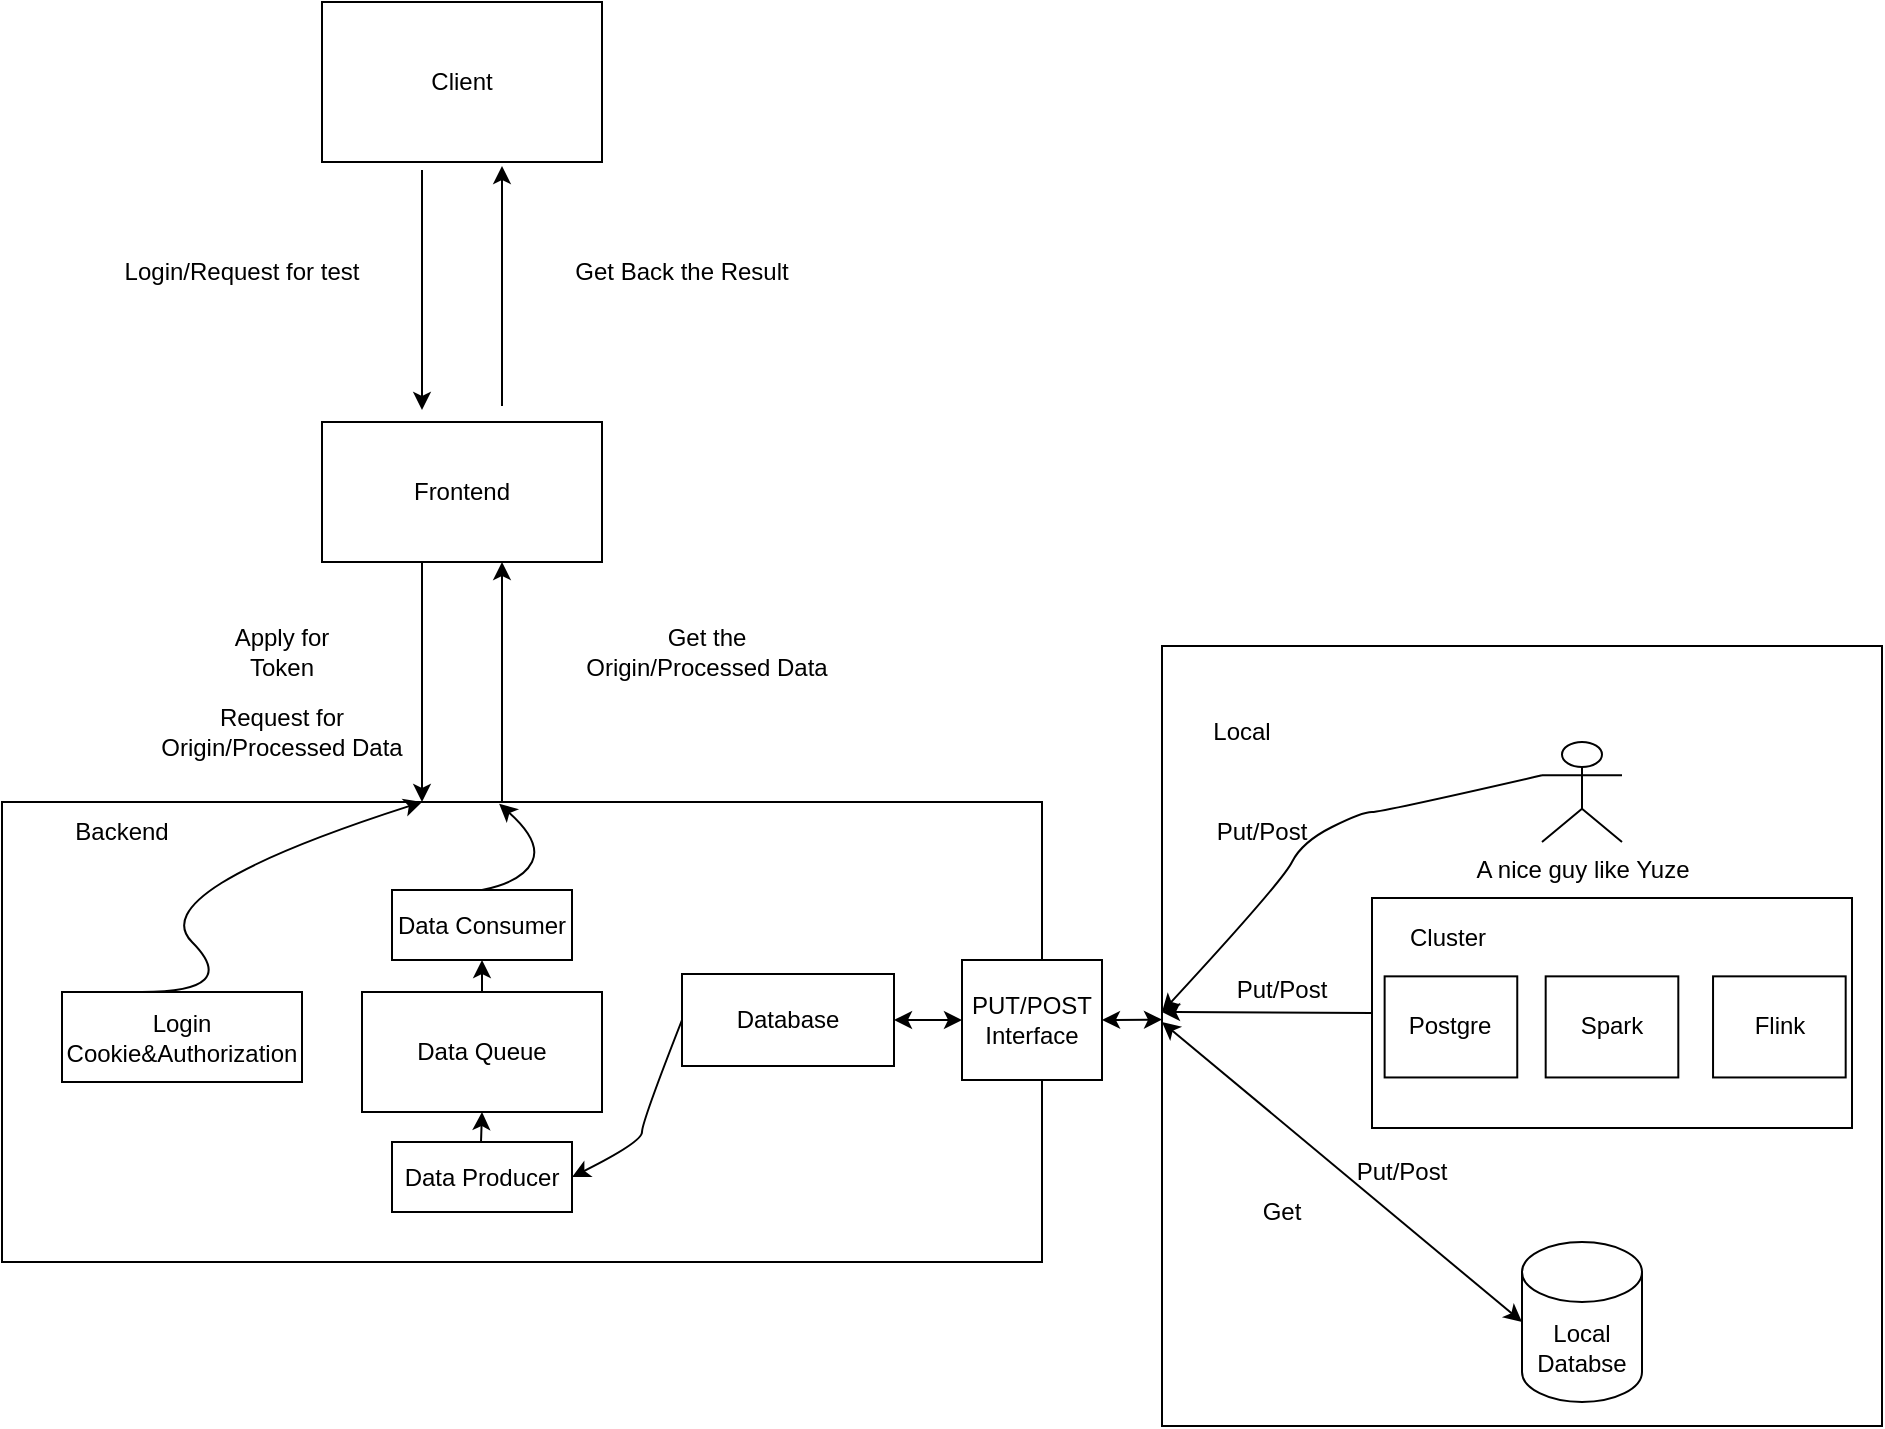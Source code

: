<mxfile version="15.5.9" type="github">
  <diagram id="1iBdhRnbMOmGaZjcbwhd" name="Page-1">
    <mxGraphModel dx="788" dy="601" grid="1" gridSize="10" guides="1" tooltips="1" connect="1" arrows="1" fold="1" page="1" pageScale="1" pageWidth="827" pageHeight="1169" math="0" shadow="0">
      <root>
        <mxCell id="0" />
        <mxCell id="1" parent="0" />
        <mxCell id="snACr5XQytLRjpdYScF2-44" value="" style="rounded=0;whiteSpace=wrap;html=1;" vertex="1" parent="1">
          <mxGeometry x="580" y="362" width="360" height="390" as="geometry" />
        </mxCell>
        <mxCell id="snACr5XQytLRjpdYScF2-1" value="Frontend" style="rounded=0;whiteSpace=wrap;html=1;" vertex="1" parent="1">
          <mxGeometry x="160" y="250" width="140" height="70" as="geometry" />
        </mxCell>
        <mxCell id="snACr5XQytLRjpdYScF2-2" value="Client" style="rounded=0;whiteSpace=wrap;html=1;" vertex="1" parent="1">
          <mxGeometry x="160" y="40" width="140" height="80" as="geometry" />
        </mxCell>
        <mxCell id="snACr5XQytLRjpdYScF2-4" value="" style="endArrow=classic;html=1;rounded=0;" edge="1" parent="1">
          <mxGeometry width="50" height="50" relative="1" as="geometry">
            <mxPoint x="250" y="242" as="sourcePoint" />
            <mxPoint x="250" y="122" as="targetPoint" />
          </mxGeometry>
        </mxCell>
        <mxCell id="snACr5XQytLRjpdYScF2-5" value="" style="endArrow=classic;html=1;rounded=0;" edge="1" parent="1">
          <mxGeometry width="50" height="50" relative="1" as="geometry">
            <mxPoint x="210" y="124" as="sourcePoint" />
            <mxPoint x="210" y="244" as="targetPoint" />
          </mxGeometry>
        </mxCell>
        <mxCell id="snACr5XQytLRjpdYScF2-6" value="Login/Request for test" style="text;html=1;strokeColor=none;fillColor=none;align=center;verticalAlign=middle;whiteSpace=wrap;rounded=0;" vertex="1" parent="1">
          <mxGeometry x="50" y="160" width="140" height="30" as="geometry" />
        </mxCell>
        <mxCell id="snACr5XQytLRjpdYScF2-7" value="Get Back the Result" style="text;html=1;strokeColor=none;fillColor=none;align=center;verticalAlign=middle;whiteSpace=wrap;rounded=0;" vertex="1" parent="1">
          <mxGeometry x="280" y="160" width="120" height="30" as="geometry" />
        </mxCell>
        <mxCell id="snACr5XQytLRjpdYScF2-8" value="" style="rounded=0;whiteSpace=wrap;html=1;" vertex="1" parent="1">
          <mxGeometry y="440" width="520" height="230" as="geometry" />
        </mxCell>
        <mxCell id="snACr5XQytLRjpdYScF2-9" value="" style="endArrow=classic;html=1;rounded=0;" edge="1" parent="1">
          <mxGeometry width="50" height="50" relative="1" as="geometry">
            <mxPoint x="210" y="320" as="sourcePoint" />
            <mxPoint x="210" y="440" as="targetPoint" />
          </mxGeometry>
        </mxCell>
        <mxCell id="snACr5XQytLRjpdYScF2-10" value="" style="endArrow=classic;html=1;rounded=0;" edge="1" parent="1">
          <mxGeometry width="50" height="50" relative="1" as="geometry">
            <mxPoint x="250" y="440" as="sourcePoint" />
            <mxPoint x="250" y="320" as="targetPoint" />
          </mxGeometry>
        </mxCell>
        <mxCell id="snACr5XQytLRjpdYScF2-11" value="Login Cookie&amp;amp;Authorization" style="rounded=0;whiteSpace=wrap;html=1;" vertex="1" parent="1">
          <mxGeometry x="30" y="535" width="120" height="45" as="geometry" />
        </mxCell>
        <mxCell id="snACr5XQytLRjpdYScF2-12" value="Backend" style="text;html=1;strokeColor=none;fillColor=none;align=center;verticalAlign=middle;whiteSpace=wrap;rounded=0;" vertex="1" parent="1">
          <mxGeometry x="30" y="440" width="60" height="30" as="geometry" />
        </mxCell>
        <mxCell id="snACr5XQytLRjpdYScF2-13" value="Data Queue" style="rounded=0;whiteSpace=wrap;html=1;" vertex="1" parent="1">
          <mxGeometry x="180" y="535" width="120" height="60" as="geometry" />
        </mxCell>
        <mxCell id="snACr5XQytLRjpdYScF2-14" value="Data Producer" style="rounded=0;whiteSpace=wrap;html=1;" vertex="1" parent="1">
          <mxGeometry x="195" y="610" width="90" height="35" as="geometry" />
        </mxCell>
        <mxCell id="snACr5XQytLRjpdYScF2-15" value="" style="curved=1;endArrow=classic;html=1;rounded=0;" edge="1" parent="1">
          <mxGeometry width="50" height="50" relative="1" as="geometry">
            <mxPoint x="70" y="535" as="sourcePoint" />
            <mxPoint x="210" y="440" as="targetPoint" />
            <Array as="points">
              <mxPoint x="120" y="535" />
              <mxPoint x="70" y="485" />
            </Array>
          </mxGeometry>
        </mxCell>
        <mxCell id="snACr5XQytLRjpdYScF2-16" value="" style="endArrow=classic;html=1;rounded=0;entryX=0.5;entryY=1;entryDx=0;entryDy=0;" edge="1" parent="1" target="snACr5XQytLRjpdYScF2-13">
          <mxGeometry width="50" height="50" relative="1" as="geometry">
            <mxPoint x="239.5" y="610" as="sourcePoint" />
            <mxPoint x="240" y="590" as="targetPoint" />
          </mxGeometry>
        </mxCell>
        <mxCell id="snACr5XQytLRjpdYScF2-17" value="Data Consumer" style="rounded=0;whiteSpace=wrap;html=1;" vertex="1" parent="1">
          <mxGeometry x="195" y="484" width="90" height="35" as="geometry" />
        </mxCell>
        <mxCell id="snACr5XQytLRjpdYScF2-18" value="" style="endArrow=classic;html=1;rounded=0;entryX=0.5;entryY=1;entryDx=0;entryDy=0;exitX=0.5;exitY=0;exitDx=0;exitDy=0;" edge="1" parent="1" source="snACr5XQytLRjpdYScF2-13" target="snACr5XQytLRjpdYScF2-17">
          <mxGeometry width="50" height="50" relative="1" as="geometry">
            <mxPoint x="249.5" y="537" as="sourcePoint" />
            <mxPoint x="250" y="522" as="targetPoint" />
          </mxGeometry>
        </mxCell>
        <mxCell id="snACr5XQytLRjpdYScF2-19" value="" style="curved=1;endArrow=classic;html=1;rounded=0;exitX=0.5;exitY=0;exitDx=0;exitDy=0;entryX=0.478;entryY=0.004;entryDx=0;entryDy=0;entryPerimeter=0;" edge="1" parent="1" source="snACr5XQytLRjpdYScF2-17" target="snACr5XQytLRjpdYScF2-8">
          <mxGeometry width="50" height="50" relative="1" as="geometry">
            <mxPoint x="310" y="500" as="sourcePoint" />
            <mxPoint x="360" y="450" as="targetPoint" />
            <Array as="points">
              <mxPoint x="260" y="480" />
              <mxPoint x="270" y="460" />
            </Array>
          </mxGeometry>
        </mxCell>
        <mxCell id="snACr5XQytLRjpdYScF2-20" value="Database" style="rounded=0;whiteSpace=wrap;html=1;" vertex="1" parent="1">
          <mxGeometry x="340" y="526" width="106" height="46" as="geometry" />
        </mxCell>
        <mxCell id="snACr5XQytLRjpdYScF2-21" value="" style="curved=1;endArrow=classic;html=1;rounded=0;entryX=1;entryY=0.5;entryDx=0;entryDy=0;exitX=0;exitY=0.5;exitDx=0;exitDy=0;" edge="1" parent="1" source="snACr5XQytLRjpdYScF2-20" target="snACr5XQytLRjpdYScF2-14">
          <mxGeometry width="50" height="50" relative="1" as="geometry">
            <mxPoint x="315" y="575" as="sourcePoint" />
            <mxPoint x="365" y="525" as="targetPoint" />
            <Array as="points">
              <mxPoint x="320" y="600" />
              <mxPoint x="320" y="610" />
            </Array>
          </mxGeometry>
        </mxCell>
        <mxCell id="snACr5XQytLRjpdYScF2-22" value="Get the Origin/Processed Data" style="text;html=1;strokeColor=none;fillColor=none;align=center;verticalAlign=middle;whiteSpace=wrap;rounded=0;" vertex="1" parent="1">
          <mxGeometry x="285" y="350" width="135" height="30" as="geometry" />
        </mxCell>
        <mxCell id="snACr5XQytLRjpdYScF2-24" value="Apply for Token" style="text;html=1;strokeColor=none;fillColor=none;align=center;verticalAlign=middle;whiteSpace=wrap;rounded=0;" vertex="1" parent="1">
          <mxGeometry x="110" y="350" width="60" height="30" as="geometry" />
        </mxCell>
        <mxCell id="snACr5XQytLRjpdYScF2-25" value="Request for Origin/Processed Data" style="text;html=1;strokeColor=none;fillColor=none;align=center;verticalAlign=middle;whiteSpace=wrap;rounded=0;" vertex="1" parent="1">
          <mxGeometry x="70" y="390" width="140" height="30" as="geometry" />
        </mxCell>
        <mxCell id="snACr5XQytLRjpdYScF2-26" value="PUT/POST&lt;br&gt;Interface" style="rounded=0;whiteSpace=wrap;html=1;" vertex="1" parent="1">
          <mxGeometry x="480" y="519" width="70" height="60" as="geometry" />
        </mxCell>
        <mxCell id="snACr5XQytLRjpdYScF2-28" value="" style="endArrow=classic;startArrow=classic;html=1;rounded=0;entryX=0;entryY=0.5;entryDx=0;entryDy=0;exitX=1;exitY=0.5;exitDx=0;exitDy=0;" edge="1" parent="1" source="snACr5XQytLRjpdYScF2-20" target="snACr5XQytLRjpdYScF2-26">
          <mxGeometry width="50" height="50" relative="1" as="geometry">
            <mxPoint x="510" y="490" as="sourcePoint" />
            <mxPoint x="560" y="440" as="targetPoint" />
          </mxGeometry>
        </mxCell>
        <mxCell id="snACr5XQytLRjpdYScF2-29" value="" style="endArrow=classic;startArrow=classic;html=1;rounded=0;exitX=1;exitY=0.5;exitDx=0;exitDy=0;entryX=0;entryY=0.479;entryDx=0;entryDy=0;entryPerimeter=0;" edge="1" parent="1" source="snACr5XQytLRjpdYScF2-26" target="snACr5XQytLRjpdYScF2-44">
          <mxGeometry width="50" height="50" relative="1" as="geometry">
            <mxPoint x="456" y="559" as="sourcePoint" />
            <mxPoint x="580" y="545" as="targetPoint" />
          </mxGeometry>
        </mxCell>
        <mxCell id="snACr5XQytLRjpdYScF2-31" value="Local" style="text;html=1;strokeColor=none;fillColor=none;align=center;verticalAlign=middle;whiteSpace=wrap;rounded=0;" vertex="1" parent="1">
          <mxGeometry x="590" y="390" width="60" height="30" as="geometry" />
        </mxCell>
        <mxCell id="snACr5XQytLRjpdYScF2-32" value="A nice guy like Yuze" style="shape=umlActor;verticalLabelPosition=bottom;verticalAlign=top;html=1;outlineConnect=0;" vertex="1" parent="1">
          <mxGeometry x="770" y="410" width="40" height="50" as="geometry" />
        </mxCell>
        <mxCell id="snACr5XQytLRjpdYScF2-38" value="" style="group" vertex="1" connectable="0" parent="1">
          <mxGeometry x="685" y="488" width="240" height="115" as="geometry" />
        </mxCell>
        <mxCell id="snACr5XQytLRjpdYScF2-30" value="" style="rounded=0;whiteSpace=wrap;html=1;" vertex="1" parent="snACr5XQytLRjpdYScF2-38">
          <mxGeometry width="240" height="115" as="geometry" />
        </mxCell>
        <mxCell id="snACr5XQytLRjpdYScF2-33" value="Cluster" style="text;html=1;strokeColor=none;fillColor=none;align=center;verticalAlign=middle;whiteSpace=wrap;rounded=0;" vertex="1" parent="snACr5XQytLRjpdYScF2-38">
          <mxGeometry y="1.264" width="75.789" height="37.912" as="geometry" />
        </mxCell>
        <mxCell id="snACr5XQytLRjpdYScF2-34" value="Postgre" style="rounded=0;whiteSpace=wrap;html=1;" vertex="1" parent="snACr5XQytLRjpdYScF2-38">
          <mxGeometry x="6.316" y="39.176" width="66.316" height="50.549" as="geometry" />
        </mxCell>
        <mxCell id="snACr5XQytLRjpdYScF2-35" value="Spark" style="rounded=0;whiteSpace=wrap;html=1;" vertex="1" parent="snACr5XQytLRjpdYScF2-38">
          <mxGeometry x="86.842" y="39.176" width="66.316" height="50.549" as="geometry" />
        </mxCell>
        <mxCell id="snACr5XQytLRjpdYScF2-36" value="Flink" style="rounded=0;whiteSpace=wrap;html=1;" vertex="1" parent="snACr5XQytLRjpdYScF2-38">
          <mxGeometry x="170.526" y="39.176" width="66.316" height="50.549" as="geometry" />
        </mxCell>
        <mxCell id="snACr5XQytLRjpdYScF2-40" value="" style="curved=1;endArrow=classic;html=1;rounded=0;entryX=0;entryY=0.5;entryDx=0;entryDy=0;exitX=0;exitY=0.333;exitDx=0;exitDy=0;exitPerimeter=0;" edge="1" parent="1" source="snACr5XQytLRjpdYScF2-32">
          <mxGeometry width="50" height="50" relative="1" as="geometry">
            <mxPoint x="690" y="490" as="sourcePoint" />
            <mxPoint x="580" y="545" as="targetPoint" />
            <Array as="points">
              <mxPoint x="690" y="445" />
              <mxPoint x="680" y="445" />
              <mxPoint x="650" y="460" />
              <mxPoint x="640" y="480" />
            </Array>
          </mxGeometry>
        </mxCell>
        <mxCell id="snACr5XQytLRjpdYScF2-41" value="Put/Post" style="text;html=1;strokeColor=none;fillColor=none;align=center;verticalAlign=middle;whiteSpace=wrap;rounded=0;" vertex="1" parent="1">
          <mxGeometry x="600" y="440" width="60" height="30" as="geometry" />
        </mxCell>
        <mxCell id="snACr5XQytLRjpdYScF2-42" value="" style="endArrow=classic;html=1;rounded=0;entryX=0;entryY=0.5;entryDx=0;entryDy=0;exitX=0;exitY=0.5;exitDx=0;exitDy=0;" edge="1" parent="1" source="snACr5XQytLRjpdYScF2-30">
          <mxGeometry width="50" height="50" relative="1" as="geometry">
            <mxPoint x="690" y="490" as="sourcePoint" />
            <mxPoint x="580" y="545" as="targetPoint" />
          </mxGeometry>
        </mxCell>
        <mxCell id="snACr5XQytLRjpdYScF2-43" value="Put/Post" style="text;html=1;strokeColor=none;fillColor=none;align=center;verticalAlign=middle;whiteSpace=wrap;rounded=0;" vertex="1" parent="1">
          <mxGeometry x="610" y="519" width="60" height="30" as="geometry" />
        </mxCell>
        <mxCell id="snACr5XQytLRjpdYScF2-46" value="Local Databse" style="shape=cylinder3;whiteSpace=wrap;html=1;boundedLbl=1;backgroundOutline=1;size=15;" vertex="1" parent="1">
          <mxGeometry x="760" y="660" width="60" height="80" as="geometry" />
        </mxCell>
        <mxCell id="snACr5XQytLRjpdYScF2-47" value="" style="endArrow=classic;startArrow=classic;html=1;rounded=0;entryX=0;entryY=0.5;entryDx=0;entryDy=0;entryPerimeter=0;" edge="1" parent="1" target="snACr5XQytLRjpdYScF2-46">
          <mxGeometry width="50" height="50" relative="1" as="geometry">
            <mxPoint x="580" y="550" as="sourcePoint" />
            <mxPoint x="860" y="510" as="targetPoint" />
          </mxGeometry>
        </mxCell>
        <mxCell id="snACr5XQytLRjpdYScF2-48" value="Put/Post" style="text;html=1;strokeColor=none;fillColor=none;align=center;verticalAlign=middle;whiteSpace=wrap;rounded=0;" vertex="1" parent="1">
          <mxGeometry x="670" y="610" width="60" height="30" as="geometry" />
        </mxCell>
        <mxCell id="snACr5XQytLRjpdYScF2-49" value="Get" style="text;html=1;strokeColor=none;fillColor=none;align=center;verticalAlign=middle;whiteSpace=wrap;rounded=0;" vertex="1" parent="1">
          <mxGeometry x="610" y="630" width="60" height="30" as="geometry" />
        </mxCell>
      </root>
    </mxGraphModel>
  </diagram>
</mxfile>
